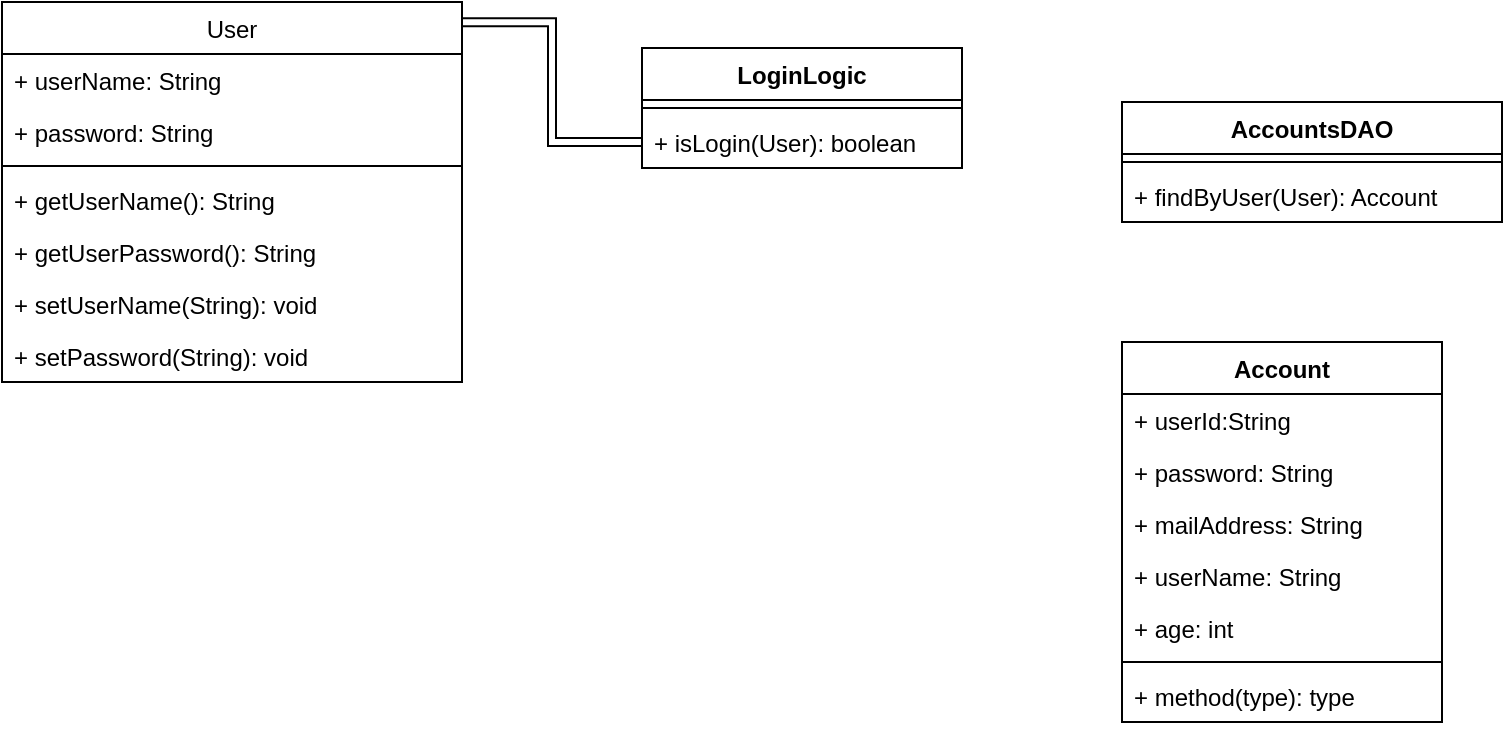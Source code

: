 <mxfile version="24.6.2" type="github">
  <diagram name="ページ1" id="J82WmbOzsomFr6jDAw59">
    <mxGraphModel dx="752" dy="458" grid="1" gridSize="10" guides="1" tooltips="1" connect="1" arrows="1" fold="1" page="1" pageScale="1" pageWidth="827" pageHeight="1169" math="0" shadow="0">
      <root>
        <mxCell id="0" />
        <mxCell id="1" parent="0" />
        <mxCell id="2SzVyAF_JUBZiLxPR9rY-7" value="&lt;span style=&quot;font-weight: 400;&quot;&gt;User&lt;/span&gt;" style="swimlane;fontStyle=1;align=center;verticalAlign=top;childLayout=stackLayout;horizontal=1;startSize=26;horizontalStack=0;resizeParent=1;resizeParentMax=0;resizeLast=0;collapsible=1;marginBottom=0;whiteSpace=wrap;html=1;" vertex="1" parent="1">
          <mxGeometry x="60" y="110" width="230" height="190" as="geometry" />
        </mxCell>
        <mxCell id="2SzVyAF_JUBZiLxPR9rY-8" value="+ userName: String" style="text;strokeColor=none;fillColor=none;align=left;verticalAlign=top;spacingLeft=4;spacingRight=4;overflow=hidden;rotatable=0;points=[[0,0.5],[1,0.5]];portConstraint=eastwest;whiteSpace=wrap;html=1;" vertex="1" parent="2SzVyAF_JUBZiLxPR9rY-7">
          <mxGeometry y="26" width="230" height="26" as="geometry" />
        </mxCell>
        <mxCell id="2SzVyAF_JUBZiLxPR9rY-11" value="+ password: String&amp;nbsp;" style="text;strokeColor=none;fillColor=none;align=left;verticalAlign=top;spacingLeft=4;spacingRight=4;overflow=hidden;rotatable=0;points=[[0,0.5],[1,0.5]];portConstraint=eastwest;whiteSpace=wrap;html=1;" vertex="1" parent="2SzVyAF_JUBZiLxPR9rY-7">
          <mxGeometry y="52" width="230" height="26" as="geometry" />
        </mxCell>
        <mxCell id="2SzVyAF_JUBZiLxPR9rY-9" value="" style="line;strokeWidth=1;fillColor=none;align=left;verticalAlign=middle;spacingTop=-1;spacingLeft=3;spacingRight=3;rotatable=0;labelPosition=right;points=[];portConstraint=eastwest;strokeColor=inherit;" vertex="1" parent="2SzVyAF_JUBZiLxPR9rY-7">
          <mxGeometry y="78" width="230" height="8" as="geometry" />
        </mxCell>
        <mxCell id="2SzVyAF_JUBZiLxPR9rY-10" value="+ getUserName(): String" style="text;strokeColor=none;fillColor=none;align=left;verticalAlign=top;spacingLeft=4;spacingRight=4;overflow=hidden;rotatable=0;points=[[0,0.5],[1,0.5]];portConstraint=eastwest;whiteSpace=wrap;html=1;" vertex="1" parent="2SzVyAF_JUBZiLxPR9rY-7">
          <mxGeometry y="86" width="230" height="26" as="geometry" />
        </mxCell>
        <mxCell id="2SzVyAF_JUBZiLxPR9rY-12" value="+ getUserPassword(): String" style="text;strokeColor=none;fillColor=none;align=left;verticalAlign=top;spacingLeft=4;spacingRight=4;overflow=hidden;rotatable=0;points=[[0,0.5],[1,0.5]];portConstraint=eastwest;whiteSpace=wrap;html=1;" vertex="1" parent="2SzVyAF_JUBZiLxPR9rY-7">
          <mxGeometry y="112" width="230" height="26" as="geometry" />
        </mxCell>
        <mxCell id="2SzVyAF_JUBZiLxPR9rY-14" value="+ setUserName(String): void" style="text;strokeColor=none;fillColor=none;align=left;verticalAlign=top;spacingLeft=4;spacingRight=4;overflow=hidden;rotatable=0;points=[[0,0.5],[1,0.5]];portConstraint=eastwest;whiteSpace=wrap;html=1;" vertex="1" parent="2SzVyAF_JUBZiLxPR9rY-7">
          <mxGeometry y="138" width="230" height="26" as="geometry" />
        </mxCell>
        <mxCell id="2SzVyAF_JUBZiLxPR9rY-13" value="+ setPassword(String): void" style="text;strokeColor=none;fillColor=none;align=left;verticalAlign=top;spacingLeft=4;spacingRight=4;overflow=hidden;rotatable=0;points=[[0,0.5],[1,0.5]];portConstraint=eastwest;whiteSpace=wrap;html=1;" vertex="1" parent="2SzVyAF_JUBZiLxPR9rY-7">
          <mxGeometry y="164" width="230" height="26" as="geometry" />
        </mxCell>
        <mxCell id="2SzVyAF_JUBZiLxPR9rY-15" value="LoginLogic" style="swimlane;fontStyle=1;align=center;verticalAlign=top;childLayout=stackLayout;horizontal=1;startSize=26;horizontalStack=0;resizeParent=1;resizeParentMax=0;resizeLast=0;collapsible=1;marginBottom=0;whiteSpace=wrap;html=1;" vertex="1" parent="1">
          <mxGeometry x="380" y="133" width="160" height="60" as="geometry" />
        </mxCell>
        <mxCell id="2SzVyAF_JUBZiLxPR9rY-17" value="" style="line;strokeWidth=1;fillColor=none;align=left;verticalAlign=middle;spacingTop=-1;spacingLeft=3;spacingRight=3;rotatable=0;labelPosition=right;points=[];portConstraint=eastwest;strokeColor=inherit;" vertex="1" parent="2SzVyAF_JUBZiLxPR9rY-15">
          <mxGeometry y="26" width="160" height="8" as="geometry" />
        </mxCell>
        <mxCell id="2SzVyAF_JUBZiLxPR9rY-18" value="+ isLogin(User): boolean" style="text;strokeColor=none;fillColor=none;align=left;verticalAlign=top;spacingLeft=4;spacingRight=4;overflow=hidden;rotatable=0;points=[[0,0.5],[1,0.5]];portConstraint=eastwest;whiteSpace=wrap;html=1;" vertex="1" parent="2SzVyAF_JUBZiLxPR9rY-15">
          <mxGeometry y="34" width="160" height="26" as="geometry" />
        </mxCell>
        <mxCell id="2SzVyAF_JUBZiLxPR9rY-21" style="edgeStyle=orthogonalEdgeStyle;rounded=0;orthogonalLoop=1;jettySize=auto;html=1;exitX=0;exitY=0.5;exitDx=0;exitDy=0;entryX=1;entryY=0.053;entryDx=0;entryDy=0;entryPerimeter=0;strokeColor=default;shape=link;" edge="1" parent="1" source="2SzVyAF_JUBZiLxPR9rY-18" target="2SzVyAF_JUBZiLxPR9rY-7">
          <mxGeometry relative="1" as="geometry" />
        </mxCell>
        <mxCell id="2SzVyAF_JUBZiLxPR9rY-22" value="AccountsDAO" style="swimlane;fontStyle=1;align=center;verticalAlign=top;childLayout=stackLayout;horizontal=1;startSize=26;horizontalStack=0;resizeParent=1;resizeParentMax=0;resizeLast=0;collapsible=1;marginBottom=0;whiteSpace=wrap;html=1;" vertex="1" parent="1">
          <mxGeometry x="620" y="160" width="190" height="60" as="geometry" />
        </mxCell>
        <mxCell id="2SzVyAF_JUBZiLxPR9rY-24" value="" style="line;strokeWidth=1;fillColor=none;align=left;verticalAlign=middle;spacingTop=-1;spacingLeft=3;spacingRight=3;rotatable=0;labelPosition=right;points=[];portConstraint=eastwest;strokeColor=inherit;" vertex="1" parent="2SzVyAF_JUBZiLxPR9rY-22">
          <mxGeometry y="26" width="190" height="8" as="geometry" />
        </mxCell>
        <mxCell id="2SzVyAF_JUBZiLxPR9rY-25" value="+ findByUser(User): Account" style="text;strokeColor=none;fillColor=none;align=left;verticalAlign=top;spacingLeft=4;spacingRight=4;overflow=hidden;rotatable=0;points=[[0,0.5],[1,0.5]];portConstraint=eastwest;whiteSpace=wrap;html=1;" vertex="1" parent="2SzVyAF_JUBZiLxPR9rY-22">
          <mxGeometry y="34" width="190" height="26" as="geometry" />
        </mxCell>
        <mxCell id="2SzVyAF_JUBZiLxPR9rY-36" value="Account" style="swimlane;fontStyle=1;align=center;verticalAlign=top;childLayout=stackLayout;horizontal=1;startSize=26;horizontalStack=0;resizeParent=1;resizeParentMax=0;resizeLast=0;collapsible=1;marginBottom=0;whiteSpace=wrap;html=1;" vertex="1" parent="1">
          <mxGeometry x="620" y="280" width="160" height="190" as="geometry" />
        </mxCell>
        <mxCell id="2SzVyAF_JUBZiLxPR9rY-37" value="+ userId:String&amp;nbsp;" style="text;strokeColor=none;fillColor=none;align=left;verticalAlign=top;spacingLeft=4;spacingRight=4;overflow=hidden;rotatable=0;points=[[0,0.5],[1,0.5]];portConstraint=eastwest;whiteSpace=wrap;html=1;" vertex="1" parent="2SzVyAF_JUBZiLxPR9rY-36">
          <mxGeometry y="26" width="160" height="26" as="geometry" />
        </mxCell>
        <mxCell id="2SzVyAF_JUBZiLxPR9rY-43" value="+ password: String" style="text;strokeColor=none;fillColor=none;align=left;verticalAlign=top;spacingLeft=4;spacingRight=4;overflow=hidden;rotatable=0;points=[[0,0.5],[1,0.5]];portConstraint=eastwest;whiteSpace=wrap;html=1;" vertex="1" parent="2SzVyAF_JUBZiLxPR9rY-36">
          <mxGeometry y="52" width="160" height="26" as="geometry" />
        </mxCell>
        <mxCell id="2SzVyAF_JUBZiLxPR9rY-42" value="+ mailAddress: String" style="text;strokeColor=none;fillColor=none;align=left;verticalAlign=top;spacingLeft=4;spacingRight=4;overflow=hidden;rotatable=0;points=[[0,0.5],[1,0.5]];portConstraint=eastwest;whiteSpace=wrap;html=1;" vertex="1" parent="2SzVyAF_JUBZiLxPR9rY-36">
          <mxGeometry y="78" width="160" height="26" as="geometry" />
        </mxCell>
        <mxCell id="2SzVyAF_JUBZiLxPR9rY-41" value="+ userName: String" style="text;strokeColor=none;fillColor=none;align=left;verticalAlign=top;spacingLeft=4;spacingRight=4;overflow=hidden;rotatable=0;points=[[0,0.5],[1,0.5]];portConstraint=eastwest;whiteSpace=wrap;html=1;" vertex="1" parent="2SzVyAF_JUBZiLxPR9rY-36">
          <mxGeometry y="104" width="160" height="26" as="geometry" />
        </mxCell>
        <mxCell id="2SzVyAF_JUBZiLxPR9rY-40" value="+ age: int" style="text;strokeColor=none;fillColor=none;align=left;verticalAlign=top;spacingLeft=4;spacingRight=4;overflow=hidden;rotatable=0;points=[[0,0.5],[1,0.5]];portConstraint=eastwest;whiteSpace=wrap;html=1;" vertex="1" parent="2SzVyAF_JUBZiLxPR9rY-36">
          <mxGeometry y="130" width="160" height="26" as="geometry" />
        </mxCell>
        <mxCell id="2SzVyAF_JUBZiLxPR9rY-38" value="" style="line;strokeWidth=1;fillColor=none;align=left;verticalAlign=middle;spacingTop=-1;spacingLeft=3;spacingRight=3;rotatable=0;labelPosition=right;points=[];portConstraint=eastwest;strokeColor=inherit;" vertex="1" parent="2SzVyAF_JUBZiLxPR9rY-36">
          <mxGeometry y="156" width="160" height="8" as="geometry" />
        </mxCell>
        <mxCell id="2SzVyAF_JUBZiLxPR9rY-39" value="+ method(type): type" style="text;strokeColor=none;fillColor=none;align=left;verticalAlign=top;spacingLeft=4;spacingRight=4;overflow=hidden;rotatable=0;points=[[0,0.5],[1,0.5]];portConstraint=eastwest;whiteSpace=wrap;html=1;" vertex="1" parent="2SzVyAF_JUBZiLxPR9rY-36">
          <mxGeometry y="164" width="160" height="26" as="geometry" />
        </mxCell>
      </root>
    </mxGraphModel>
  </diagram>
</mxfile>
